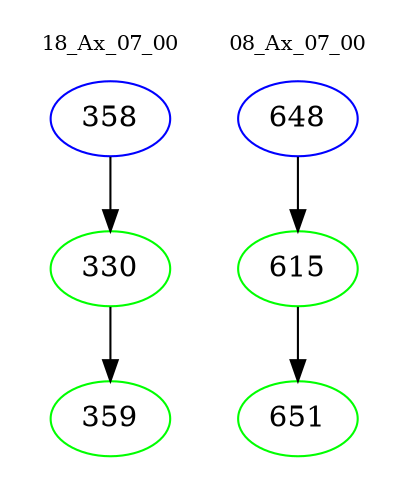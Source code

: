 digraph{
subgraph cluster_0 {
color = white
label = "18_Ax_07_00";
fontsize=10;
T0_358 [label="358", color="blue"]
T0_358 -> T0_330 [color="black"]
T0_330 [label="330", color="green"]
T0_330 -> T0_359 [color="black"]
T0_359 [label="359", color="green"]
}
subgraph cluster_1 {
color = white
label = "08_Ax_07_00";
fontsize=10;
T1_648 [label="648", color="blue"]
T1_648 -> T1_615 [color="black"]
T1_615 [label="615", color="green"]
T1_615 -> T1_651 [color="black"]
T1_651 [label="651", color="green"]
}
}
